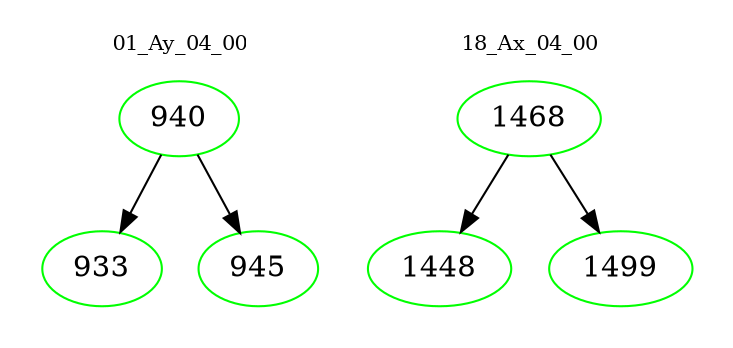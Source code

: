 digraph{
subgraph cluster_0 {
color = white
label = "01_Ay_04_00";
fontsize=10;
T0_940 [label="940", color="green"]
T0_940 -> T0_933 [color="black"]
T0_933 [label="933", color="green"]
T0_940 -> T0_945 [color="black"]
T0_945 [label="945", color="green"]
}
subgraph cluster_1 {
color = white
label = "18_Ax_04_00";
fontsize=10;
T1_1468 [label="1468", color="green"]
T1_1468 -> T1_1448 [color="black"]
T1_1448 [label="1448", color="green"]
T1_1468 -> T1_1499 [color="black"]
T1_1499 [label="1499", color="green"]
}
}
